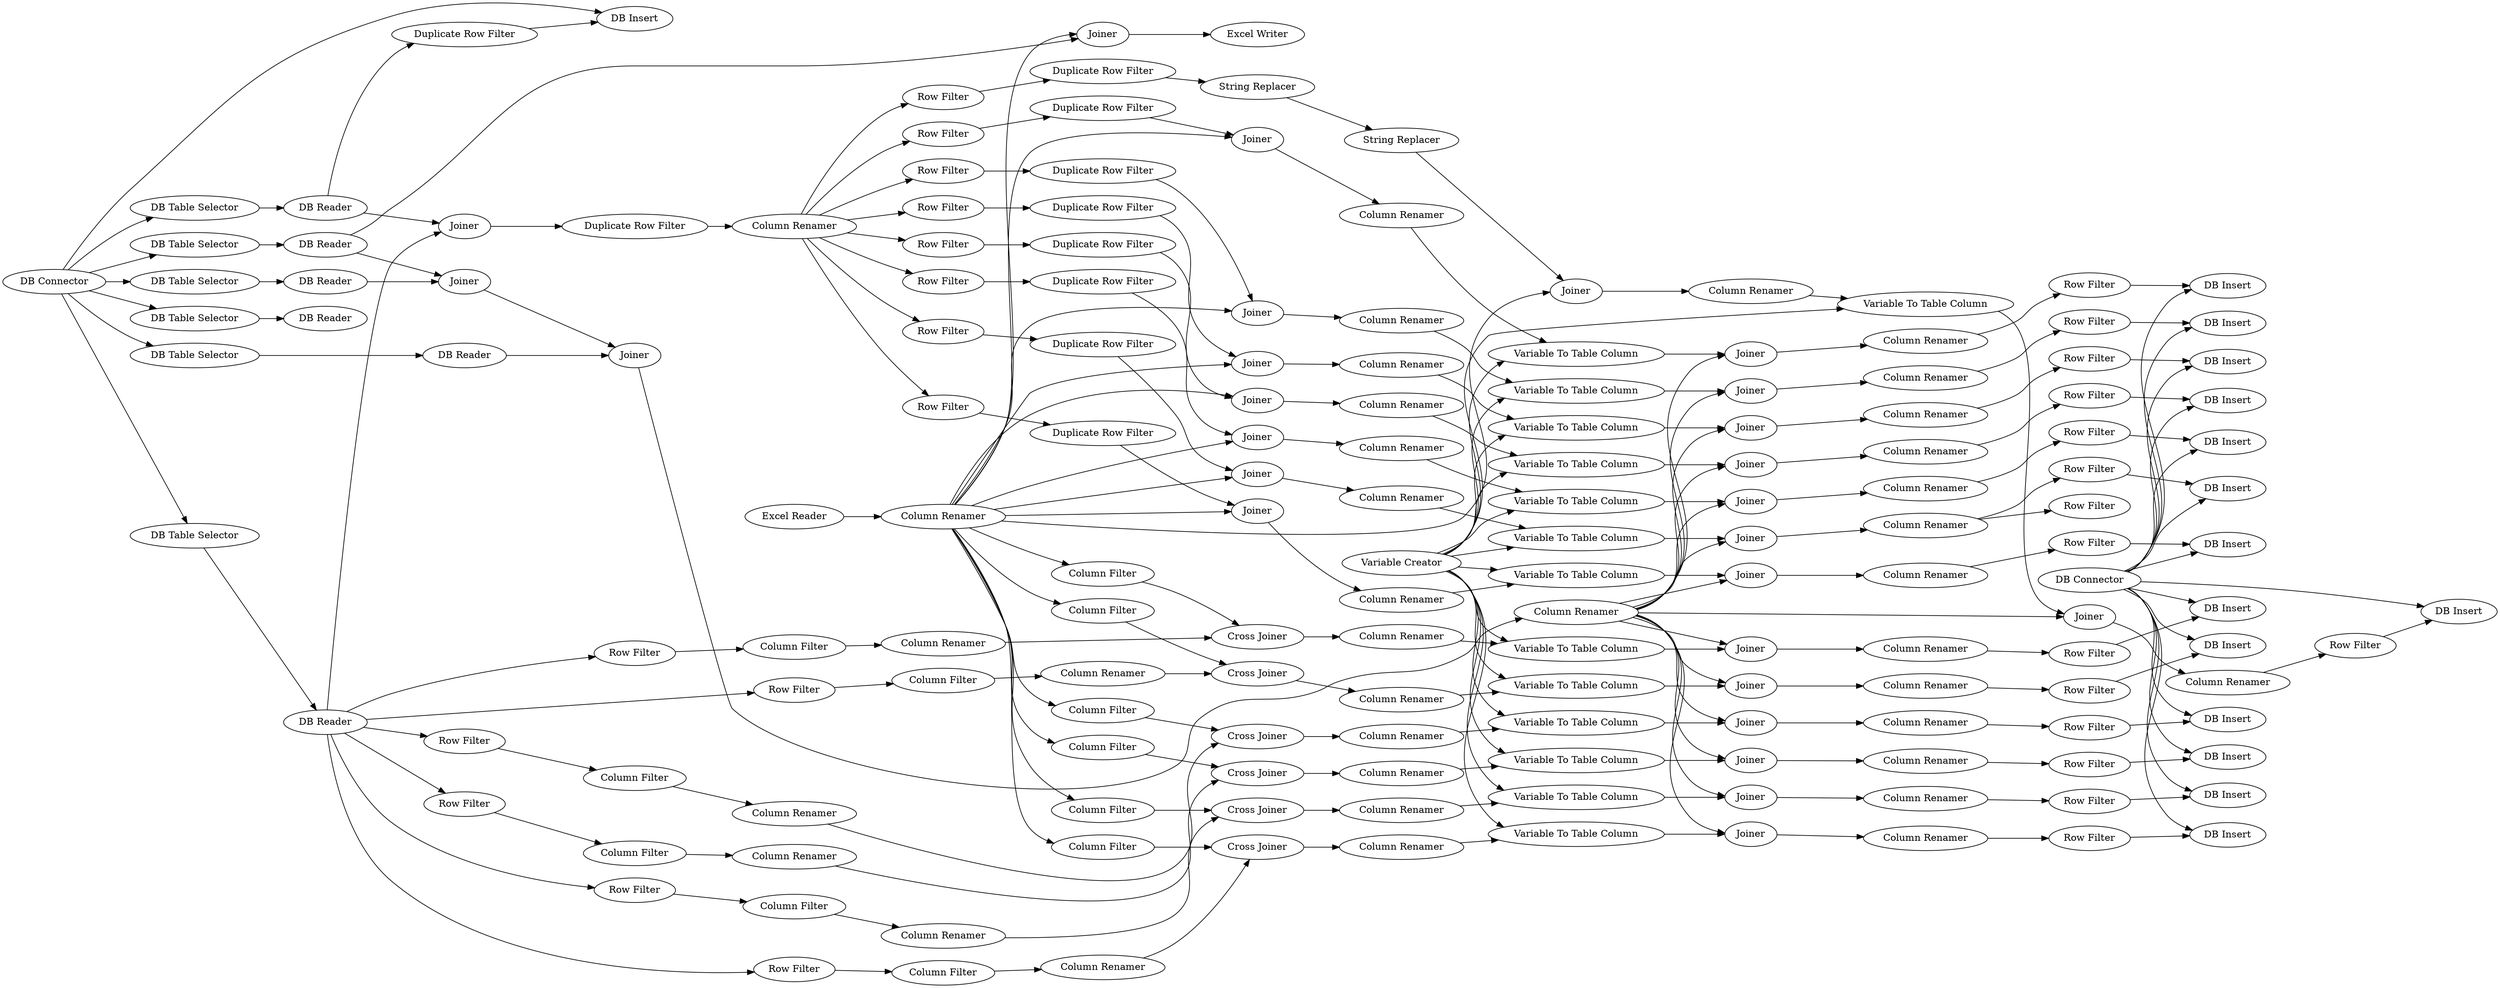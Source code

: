 digraph {
	"-3369941331468262693_214" [label="Row Filter"]
	"-3369941331468262693_236" [label="DB Insert"]
	"-3369941331468262693_182" [label="Column Renamer"]
	"-3369941331468262693_32" [label="Row Filter"]
	"-3369941331468262693_87" [label="Column Renamer"]
	"-3369941331468262693_183" [label="Variable To Table Column"]
	"-3369941331468262693_76" [label="Column Filter"]
	"-3369941331468262693_79" [label="Column Renamer"]
	"-3369941331468262693_221" [label="Variable To Table Column"]
	"-3369941331468262693_228" [label=Joiner]
	"-3369941331468262693_197" [label="DB Insert"]
	"-3369941331468262693_71" [label="Cross Joiner"]
	"-3369941331468262693_191" [label=Joiner]
	"-3369941331468262693_19" [label="Column Renamer"]
	"-3369941331468262693_97" [label="DB Insert"]
	"-3369941331468262693_147" [label=Joiner]
	"-3369941331468262693_195" [label="Variable To Table Column"]
	"-3369941331468262693_166" [label="Row Filter"]
	"-3369941331468262693_27" [label="Duplicate Row Filter"]
	"-3369941331468262693_201" [label="Column Renamer"]
	"-3369941331468262693_207" [label="Column Renamer"]
	"-3369941331468262693_82" [label="Column Renamer"]
	"-3369941331468262693_150" [label="DB Reader"]
	"-3369941331468262693_158" [label="Column Renamer"]
	"-3369941331468262693_68" [label="Row Filter"]
	"-3369941331468262693_17" [label="Column Renamer"]
	"-3369941331468262693_226" [label="Variable To Table Column"]
	"-3369941331468262693_92" [label="Row Filter"]
	"-3369941331468262693_144" [label="Duplicate Row Filter"]
	"-3369941331468262693_196" [label="Row Filter"]
	"-3369941331468262693_18" [label=Joiner]
	"-3369941331468262693_165" [label="Variable To Table Column"]
	"-3369941331468262693_222" [label="Column Renamer"]
	"-3369941331468262693_159" [label="Variable To Table Column"]
	"-3369941331468262693_193" [label="Column Renamer"]
	"-3369941331468262693_230" [label="Column Renamer"]
	"-3369941331468262693_26" [label="Duplicate Row Filter"]
	"-3369941331468262693_57" [label=Joiner]
	"-3369941331468262693_77" [label="Row Filter"]
	"-3369941331468262693_162" [label="DB Insert"]
	"-3369941331468262693_239" [label="Excel Writer"]
	"-3369941331468262693_49" [label="Duplicate Row Filter"]
	"-3369941331468262693_161" [label=Joiner]
	"-3369941331468262693_190" [label="Row Filter"]
	"-3369941331468262693_148" [label="DB Table Selector"]
	"-3369941331468262693_232" [label="DB Insert"]
	"-3369941331468262693_192" [label="DB Insert"]
	"-3369941331468262693_238" [label=Joiner]
	"-3369941331468262693_11" [label="DB Reader"]
	"-3369941331468262693_174" [label="DB Insert"]
	"-3369941331468262693_20" [label="Row Filter"]
	"-3369941331468262693_142" [label="Variable Creator"]
	"-3369941331468262693_216" [label="Variable To Table Column"]
	"-3369941331468262693_81" [label="Column Filter"]
	"-3369941331468262693_176" [label="Column Renamer"]
	"-3369941331468262693_156" [label=Joiner]
	"-3369941331468262693_181" [label="Column Renamer"]
	"-3369941331468262693_169" [label="Column Renamer"]
	"-3369941331468262693_157" [label=Joiner]
	"-3369941331468262693_173" [label=Joiner]
	"-3369941331468262693_86" [label="Column Filter"]
	"-3369941331468262693_85" [label="Row Filter"]
	"-3369941331468262693_212" [label="Column Renamer"]
	"-3369941331468262693_154" [label="DB Table Selector"]
	"-3369941331468262693_99" [label="Column Renamer"]
	"-3369941331468262693_89" [label="Column Filter"]
	"-3369941331468262693_184" [label="Row Filter"]
	"-3369941331468262693_168" [label="DB Insert"]
	"-3369941331468262693_61" [label=Joiner]
	"-3369941331468262693_187" [label="Column Renamer"]
	"-3369941331468262693_237" [label="DB Insert"]
	"-3369941331468262693_59" [label=Joiner]
	"-3369941331468262693_152" [label="Row Filter"]
	"-3369941331468262693_172" [label="Row Filter"]
	"-3369941331468262693_171" [label="Variable To Table Column"]
	"-3369941331468262693_170" [label="Column Renamer"]
	"-3369941331468262693_95" [label="Cross Joiner"]
	"-3369941331468262693_205" [label="Column Renamer"]
	"-3369941331468262693_202" [label="Variable To Table Column"]
	"-3369941331468262693_151" [label="Column Renamer"]
	"-3369941331468262693_44" [label="Row Filter"]
	"-3369941331468262693_93" [label="Column Filter"]
	"-3369941331468262693_64" [label="String Replacer"]
	"-3369941331468262693_186" [label="DB Insert"]
	"-3369941331468262693_88" [label="Cross Joiner"]
	"-3369941331468262693_90" [label="Row Filter"]
	"-3369941331468262693_91" [label="Column Filter"]
	"-3369941331468262693_9" [label="DB Table Selector"]
	"-3369941331468262693_220" [label="Column Renamer"]
	"-3369941331468262693_177" [label="Variable To Table Column"]
	"-3369941331468262693_188" [label="Column Renamer"]
	"-3369941331468262693_209" [label="Row Filter"]
	"-3369941331468262693_65" [label="String Replacer"]
	"-3369941331468262693_75" [label="Cross Joiner"]
	"-3369941331468262693_164" [label="Column Renamer"]
	"-3369941331468262693_84" [label="Column Filter"]
	"-3369941331468262693_72" [label="Row Filter"]
	"-3369941331468262693_70" [label="Column Renamer"]
	"-3369941331468262693_224" [label="Row Filter"]
	"-3369941331468262693_178" [label="Row Filter"]
	"-3369941331468262693_146" [label="DB Insert"]
	"-3369941331468262693_56" [label=Joiner]
	"-3369941331468262693_22" [label="Row Filter"]
	"-3369941331468262693_206" [label="Variable To Table Column"]
	"-3369941331468262693_204" [label=Joiner]
	"-3369941331468262693_145" [label="Duplicate Row Filter"]
	"-3369941331468262693_50" [label="Row Filter"]
	"-3369941331468262693_163" [label="Column Renamer"]
	"-3369941331468262693_74" [label="Column Renamer"]
	"-3369941331468262693_69" [label="Column Filter"]
	"-3369941331468262693_16" [label="DB Reader"]
	"-3369941331468262693_208" [label=Joiner]
	"-3369941331468262693_219" [label="Row Filter"]
	"-3369941331468262693_73" [label="Column Filter"]
	"-3369941331468262693_58" [label=Joiner]
	"-3369941331468262693_36" [label="Row Filter"]
	"-3369941331468262693_160" [label="Row Filter"]
	"-3369941331468262693_210" [label="Column Renamer"]
	"-3369941331468262693_234" [label="DB Insert"]
	"-3369941331468262693_198" [label=Joiner]
	"-3369941331468262693_10" [label="DB Table Selector"]
	"-3369941331468262693_52" [label="Row Filter"]
	"-3369941331468262693_231" [label="DB Connector"]
	"-3369941331468262693_67" [label="Column Filter"]
	"-3369941331468262693_185" [label=Joiner]
	"-3369941331468262693_78" [label="Column Filter"]
	"-3369941331468262693_153" [label="Row Filter"]
	"-3369941331468262693_203" [label="Row Filter"]
	"-3369941331468262693_1" [label="Excel Reader"]
	"-3369941331468262693_213" [label=Joiner]
	"-3369941331468262693_143" [label="Variable To Table Column"]
	"-3369941331468262693_94" [label="Column Renamer"]
	"-3369941331468262693_218" [label=Joiner]
	"-3369941331468262693_35" [label="Duplicate Row Filter"]
	"-3369941331468262693_223" [label=Joiner]
	"-3369941331468262693_225" [label="Column Renamer"]
	"-3369941331468262693_235" [label="DB Insert"]
	"-3369941331468262693_199" [label="Column Renamer"]
	"-3369941331468262693_80" [label="Cross Joiner"]
	"-3369941331468262693_229" [label="Row Filter"]
	"-3369941331468262693_233" [label="DB Insert"]
	"-3369941331468262693_12" [label="DB Table Selector"]
	"-3369941331468262693_2" [label="DB Connector"]
	"-3369941331468262693_200" [label="Column Renamer"]
	"-3369941331468262693_155" [label="DB Reader"]
	"-3369941331468262693_167" [label=Joiner]
	"-3369941331468262693_149" [label="DB Reader"]
	"-3369941331468262693_62" [label=Joiner]
	"-3369941331468262693_189" [label="Variable To Table Column"]
	"-3369941331468262693_60" [label=Joiner]
	"-3369941331468262693_98" [label="DB Reader"]
	"-3369941331468262693_96" [label="Column Filter"]
	"-3369941331468262693_31" [label="Duplicate Row Filter"]
	"-3369941331468262693_43" [label="Duplicate Row Filter"]
	"-3369941331468262693_217" [label="Column Renamer"]
	"-3369941331468262693_180" [label="DB Insert"]
	"-3369941331468262693_211" [label="Variable To Table Column"]
	"-3369941331468262693_21" [label="Row Filter"]
	"-3369941331468262693_51" [label="Duplicate Row Filter"]
	"-3369941331468262693_55" [label=Joiner]
	"-3369941331468262693_28" [label="Duplicate Row Filter"]
	"-3369941331468262693_179" [label=Joiner]
	"-3369941331468262693_175" [label="Column Renamer"]
	"-3369941331468262693_194" [label="Column Renamer"]
	"-3369941331468262693_4" [label="DB Table Selector"]
	"-3369941331468262693_227" [label="Column Renamer"]
	"-3369941331468262693_215" [label="Column Renamer"]
	"-3369941331468262693_83" [label="Cross Joiner"]
	"-3369941331468262693_142" -> "-3369941331468262693_216"
	"-3369941331468262693_59" -> "-3369941331468262693_182"
	"-3369941331468262693_31" -> "-3369941331468262693_64"
	"-3369941331468262693_17" -> "-3369941331468262693_76"
	"-3369941331468262693_176" -> "-3369941331468262693_171"
	"-3369941331468262693_74" -> "-3369941331468262693_75"
	"-3369941331468262693_44" -> "-3369941331468262693_43"
	"-3369941331468262693_158" -> "-3369941331468262693_161"
	"-3369941331468262693_51" -> "-3369941331468262693_62"
	"-3369941331468262693_190" -> "-3369941331468262693_192"
	"-3369941331468262693_231" -> "-3369941331468262693_162"
	"-3369941331468262693_158" -> "-3369941331468262693_191"
	"-3369941331468262693_70" -> "-3369941331468262693_71"
	"-3369941331468262693_91" -> "-3369941331468262693_87"
	"-3369941331468262693_219" -> "-3369941331468262693_232"
	"-3369941331468262693_86" -> "-3369941331468262693_82"
	"-3369941331468262693_17" -> "-3369941331468262693_55"
	"-3369941331468262693_69" -> "-3369941331468262693_70"
	"-3369941331468262693_16" -> "-3369941331468262693_85"
	"-3369941331468262693_96" -> "-3369941331468262693_95"
	"-3369941331468262693_222" -> "-3369941331468262693_221"
	"-3369941331468262693_156" -> "-3369941331468262693_157"
	"-3369941331468262693_226" -> "-3369941331468262693_228"
	"-3369941331468262693_153" -> "-3369941331468262693_97"
	"-3369941331468262693_142" -> "-3369941331468262693_226"
	"-3369941331468262693_163" -> "-3369941331468262693_160"
	"-3369941331468262693_161" -> "-3369941331468262693_163"
	"-3369941331468262693_142" -> "-3369941331468262693_189"
	"-3369941331468262693_181" -> "-3369941331468262693_178"
	"-3369941331468262693_72" -> "-3369941331468262693_73"
	"-3369941331468262693_159" -> "-3369941331468262693_161"
	"-3369941331468262693_230" -> "-3369941331468262693_229"
	"-3369941331468262693_171" -> "-3369941331468262693_173"
	"-3369941331468262693_19" -> "-3369941331468262693_44"
	"-3369941331468262693_56" -> "-3369941331468262693_164"
	"-3369941331468262693_58" -> "-3369941331468262693_188"
	"-3369941331468262693_64" -> "-3369941331468262693_65"
	"-3369941331468262693_189" -> "-3369941331468262693_191"
	"-3369941331468262693_231" -> "-3369941331468262693_192"
	"-3369941331468262693_83" -> "-3369941331468262693_217"
	"-3369941331468262693_2" -> "-3369941331468262693_154"
	"-3369941331468262693_77" -> "-3369941331468262693_78"
	"-3369941331468262693_17" -> "-3369941331468262693_81"
	"-3369941331468262693_16" -> "-3369941331468262693_90"
	"-3369941331468262693_209" -> "-3369941331468262693_237"
	"-3369941331468262693_142" -> "-3369941331468262693_143"
	"-3369941331468262693_158" -> "-3369941331468262693_223"
	"-3369941331468262693_204" -> "-3369941331468262693_205"
	"-3369941331468262693_19" -> "-3369941331468262693_22"
	"-3369941331468262693_200" -> "-3369941331468262693_196"
	"-3369941331468262693_85" -> "-3369941331468262693_86"
	"-3369941331468262693_79" -> "-3369941331468262693_80"
	"-3369941331468262693_164" -> "-3369941331468262693_159"
	"-3369941331468262693_224" -> "-3369941331468262693_235"
	"-3369941331468262693_158" -> "-3369941331468262693_185"
	"-3369941331468262693_43" -> "-3369941331468262693_58"
	"-3369941331468262693_211" -> "-3369941331468262693_213"
	"-3369941331468262693_16" -> "-3369941331468262693_77"
	"-3369941331468262693_89" -> "-3369941331468262693_88"
	"-3369941331468262693_18" -> "-3369941331468262693_144"
	"-3369941331468262693_2" -> "-3369941331468262693_146"
	"-3369941331468262693_20" -> "-3369941331468262693_26"
	"-3369941331468262693_88" -> "-3369941331468262693_222"
	"-3369941331468262693_142" -> "-3369941331468262693_202"
	"-3369941331468262693_52" -> "-3369941331468262693_51"
	"-3369941331468262693_231" -> "-3369941331468262693_97"
	"-3369941331468262693_196" -> "-3369941331468262693_197"
	"-3369941331468262693_17" -> "-3369941331468262693_238"
	"-3369941331468262693_95" -> "-3369941331468262693_227"
	"-3369941331468262693_231" -> "-3369941331468262693_236"
	"-3369941331468262693_62" -> "-3369941331468262693_199"
	"-3369941331468262693_167" -> "-3369941331468262693_169"
	"-3369941331468262693_12" -> "-3369941331468262693_149"
	"-3369941331468262693_9" -> "-3369941331468262693_11"
	"-3369941331468262693_71" -> "-3369941331468262693_201"
	"-3369941331468262693_175" -> "-3369941331468262693_172"
	"-3369941331468262693_198" -> "-3369941331468262693_200"
	"-3369941331468262693_2" -> "-3369941331468262693_12"
	"-3369941331468262693_177" -> "-3369941331468262693_179"
	"-3369941331468262693_60" -> "-3369941331468262693_176"
	"-3369941331468262693_11" -> "-3369941331468262693_18"
	"-3369941331468262693_195" -> "-3369941331468262693_198"
	"-3369941331468262693_165" -> "-3369941331468262693_167"
	"-3369941331468262693_55" -> "-3369941331468262693_99"
	"-3369941331468262693_90" -> "-3369941331468262693_91"
	"-3369941331468262693_17" -> "-3369941331468262693_60"
	"-3369941331468262693_143" -> "-3369941331468262693_147"
	"-3369941331468262693_172" -> "-3369941331468262693_174"
	"-3369941331468262693_149" -> "-3369941331468262693_238"
	"-3369941331468262693_215" -> "-3369941331468262693_214"
	"-3369941331468262693_170" -> "-3369941331468262693_165"
	"-3369941331468262693_158" -> "-3369941331468262693_167"
	"-3369941331468262693_49" -> "-3369941331468262693_61"
	"-3369941331468262693_21" -> "-3369941331468262693_27"
	"-3369941331468262693_17" -> "-3369941331468262693_59"
	"-3369941331468262693_36" -> "-3369941331468262693_35"
	"-3369941331468262693_82" -> "-3369941331468262693_83"
	"-3369941331468262693_158" -> "-3369941331468262693_228"
	"-3369941331468262693_182" -> "-3369941331468262693_177"
	"-3369941331468262693_19" -> "-3369941331468262693_52"
	"-3369941331468262693_231" -> "-3369941331468262693_186"
	"-3369941331468262693_221" -> "-3369941331468262693_223"
	"-3369941331468262693_17" -> "-3369941331468262693_61"
	"-3369941331468262693_220" -> "-3369941331468262693_219"
	"-3369941331468262693_17" -> "-3369941331468262693_96"
	"-3369941331468262693_78" -> "-3369941331468262693_79"
	"-3369941331468262693_158" -> "-3369941331468262693_173"
	"-3369941331468262693_142" -> "-3369941331468262693_177"
	"-3369941331468262693_2" -> "-3369941331468262693_4"
	"-3369941331468262693_17" -> "-3369941331468262693_84"
	"-3369941331468262693_210" -> "-3369941331468262693_209"
	"-3369941331468262693_67" -> "-3369941331468262693_71"
	"-3369941331468262693_19" -> "-3369941331468262693_20"
	"-3369941331468262693_212" -> "-3369941331468262693_211"
	"-3369941331468262693_179" -> "-3369941331468262693_181"
	"-3369941331468262693_2" -> "-3369941331468262693_9"
	"-3369941331468262693_158" -> "-3369941331468262693_198"
	"-3369941331468262693_32" -> "-3369941331468262693_31"
	"-3369941331468262693_17" -> "-3369941331468262693_62"
	"-3369941331468262693_158" -> "-3369941331468262693_213"
	"-3369941331468262693_142" -> "-3369941331468262693_195"
	"-3369941331468262693_76" -> "-3369941331468262693_75"
	"-3369941331468262693_65" -> "-3369941331468262693_59"
	"-3369941331468262693_16" -> "-3369941331468262693_68"
	"-3369941331468262693_57" -> "-3369941331468262693_170"
	"-3369941331468262693_231" -> "-3369941331468262693_174"
	"-3369941331468262693_142" -> "-3369941331468262693_183"
	"-3369941331468262693_185" -> "-3369941331468262693_187"
	"-3369941331468262693_207" -> "-3369941331468262693_206"
	"-3369941331468262693_202" -> "-3369941331468262693_204"
	"-3369941331468262693_2" -> "-3369941331468262693_10"
	"-3369941331468262693_169" -> "-3369941331468262693_166"
	"-3369941331468262693_80" -> "-3369941331468262693_212"
	"-3369941331468262693_93" -> "-3369941331468262693_94"
	"-3369941331468262693_216" -> "-3369941331468262693_218"
	"-3369941331468262693_173" -> "-3369941331468262693_175"
	"-3369941331468262693_94" -> "-3369941331468262693_95"
	"-3369941331468262693_188" -> "-3369941331468262693_183"
	"-3369941331468262693_158" -> "-3369941331468262693_179"
	"-3369941331468262693_73" -> "-3369941331468262693_74"
	"-3369941331468262693_206" -> "-3369941331468262693_208"
	"-3369941331468262693_17" -> "-3369941331468262693_56"
	"-3369941331468262693_17" -> "-3369941331468262693_58"
	"-3369941331468262693_191" -> "-3369941331468262693_193"
	"-3369941331468262693_81" -> "-3369941331468262693_80"
	"-3369941331468262693_2" -> "-3369941331468262693_148"
	"-3369941331468262693_142" -> "-3369941331468262693_171"
	"-3369941331468262693_99" -> "-3369941331468262693_143"
	"-3369941331468262693_155" -> "-3369941331468262693_156"
	"-3369941331468262693_231" -> "-3369941331468262693_234"
	"-3369941331468262693_144" -> "-3369941331468262693_19"
	"-3369941331468262693_19" -> "-3369941331468262693_50"
	"-3369941331468262693_218" -> "-3369941331468262693_220"
	"-3369941331468262693_151" -> "-3369941331468262693_153"
	"-3369941331468262693_84" -> "-3369941331468262693_83"
	"-3369941331468262693_4" -> "-3369941331468262693_16"
	"-3369941331468262693_147" -> "-3369941331468262693_151"
	"-3369941331468262693_227" -> "-3369941331468262693_226"
	"-3369941331468262693_16" -> "-3369941331468262693_92"
	"-3369941331468262693_148" -> "-3369941331468262693_150"
	"-3369941331468262693_201" -> "-3369941331468262693_202"
	"-3369941331468262693_158" -> "-3369941331468262693_208"
	"-3369941331468262693_142" -> "-3369941331468262693_206"
	"-3369941331468262693_208" -> "-3369941331468262693_210"
	"-3369941331468262693_87" -> "-3369941331468262693_88"
	"-3369941331468262693_231" -> "-3369941331468262693_180"
	"-3369941331468262693_231" -> "-3369941331468262693_235"
	"-3369941331468262693_26" -> "-3369941331468262693_55"
	"-3369941331468262693_68" -> "-3369941331468262693_69"
	"-3369941331468262693_166" -> "-3369941331468262693_168"
	"-3369941331468262693_231" -> "-3369941331468262693_197"
	"-3369941331468262693_92" -> "-3369941331468262693_93"
	"-3369941331468262693_22" -> "-3369941331468262693_28"
	"-3369941331468262693_151" -> "-3369941331468262693_152"
	"-3369941331468262693_184" -> "-3369941331468262693_186"
	"-3369941331468262693_225" -> "-3369941331468262693_224"
	"-3369941331468262693_160" -> "-3369941331468262693_162"
	"-3369941331468262693_17" -> "-3369941331468262693_89"
	"-3369941331468262693_229" -> "-3369941331468262693_233"
	"-3369941331468262693_11" -> "-3369941331468262693_145"
	"-3369941331468262693_150" -> "-3369941331468262693_157"
	"-3369941331468262693_19" -> "-3369941331468262693_36"
	"-3369941331468262693_1" -> "-3369941331468262693_17"
	"-3369941331468262693_28" -> "-3369941331468262693_57"
	"-3369941331468262693_187" -> "-3369941331468262693_184"
	"-3369941331468262693_16" -> "-3369941331468262693_72"
	"-3369941331468262693_199" -> "-3369941331468262693_195"
	"-3369941331468262693_149" -> "-3369941331468262693_156"
	"-3369941331468262693_142" -> "-3369941331468262693_211"
	"-3369941331468262693_213" -> "-3369941331468262693_215"
	"-3369941331468262693_231" -> "-3369941331468262693_232"
	"-3369941331468262693_142" -> "-3369941331468262693_165"
	"-3369941331468262693_27" -> "-3369941331468262693_56"
	"-3369941331468262693_16" -> "-3369941331468262693_18"
	"-3369941331468262693_19" -> "-3369941331468262693_21"
	"-3369941331468262693_154" -> "-3369941331468262693_155"
	"-3369941331468262693_142" -> "-3369941331468262693_159"
	"-3369941331468262693_223" -> "-3369941331468262693_225"
	"-3369941331468262693_158" -> "-3369941331468262693_147"
	"-3369941331468262693_194" -> "-3369941331468262693_189"
	"-3369941331468262693_193" -> "-3369941331468262693_190"
	"-3369941331468262693_17" -> "-3369941331468262693_57"
	"-3369941331468262693_61" -> "-3369941331468262693_194"
	"-3369941331468262693_238" -> "-3369941331468262693_239"
	"-3369941331468262693_228" -> "-3369941331468262693_230"
	"-3369941331468262693_158" -> "-3369941331468262693_218"
	"-3369941331468262693_178" -> "-3369941331468262693_180"
	"-3369941331468262693_19" -> "-3369941331468262693_32"
	"-3369941331468262693_145" -> "-3369941331468262693_146"
	"-3369941331468262693_75" -> "-3369941331468262693_207"
	"-3369941331468262693_231" -> "-3369941331468262693_233"
	"-3369941331468262693_142" -> "-3369941331468262693_221"
	"-3369941331468262693_231" -> "-3369941331468262693_168"
	"-3369941331468262693_157" -> "-3369941331468262693_158"
	"-3369941331468262693_214" -> "-3369941331468262693_236"
	"-3369941331468262693_205" -> "-3369941331468262693_203"
	"-3369941331468262693_10" -> "-3369941331468262693_98"
	"-3369941331468262693_158" -> "-3369941331468262693_204"
	"-3369941331468262693_203" -> "-3369941331468262693_234"
	"-3369941331468262693_217" -> "-3369941331468262693_216"
	"-3369941331468262693_50" -> "-3369941331468262693_49"
	"-3369941331468262693_17" -> "-3369941331468262693_67"
	"-3369941331468262693_231" -> "-3369941331468262693_237"
	"-3369941331468262693_183" -> "-3369941331468262693_185"
	"-3369941331468262693_35" -> "-3369941331468262693_60"
	rankdir=LR
}
